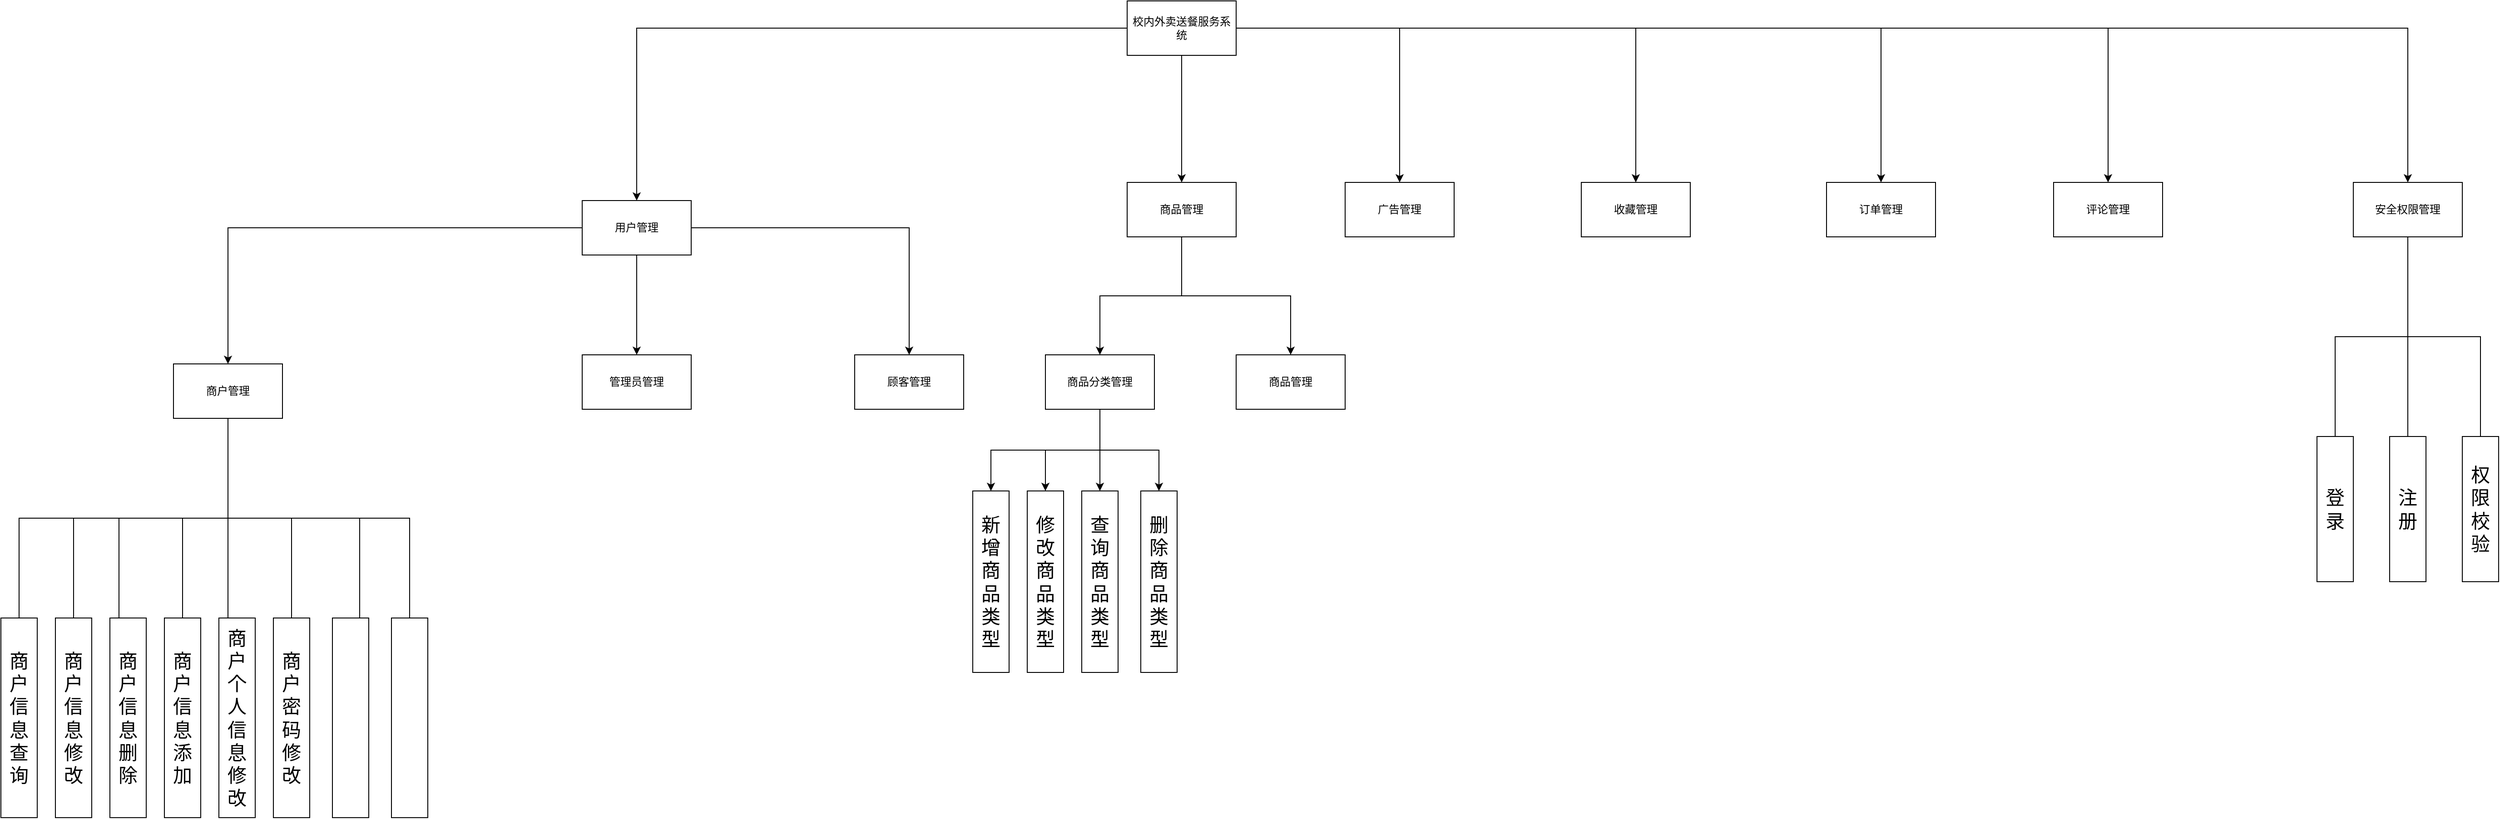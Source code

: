 <mxfile version="22.1.17" type="github">
  <diagram name="功能模块图" id="UFNNuf7H4DtbvUk9X_Pl">
    <mxGraphModel dx="1852" dy="577" grid="1" gridSize="10" guides="1" tooltips="1" connect="1" arrows="1" fold="1" page="1" pageScale="1" pageWidth="850" pageHeight="1100" math="0" shadow="0">
      <root>
        <mxCell id="0" />
        <mxCell id="1" parent="0" />
        <mxCell id="dTfk0oyw1fVU7MO5Swph-3" value="" style="edgeStyle=orthogonalEdgeStyle;rounded=0;orthogonalLoop=1;jettySize=auto;html=1;" parent="1" source="dTfk0oyw1fVU7MO5Swph-1" target="dTfk0oyw1fVU7MO5Swph-2" edge="1">
          <mxGeometry relative="1" as="geometry" />
        </mxCell>
        <mxCell id="bxX21ySd8l-AX6qWNf9H-4" value="" style="edgeStyle=orthogonalEdgeStyle;rounded=0;orthogonalLoop=1;jettySize=auto;html=1;" parent="1" source="dTfk0oyw1fVU7MO5Swph-1" target="bxX21ySd8l-AX6qWNf9H-3" edge="1">
          <mxGeometry relative="1" as="geometry" />
        </mxCell>
        <mxCell id="bxX21ySd8l-AX6qWNf9H-6" value="" style="edgeStyle=orthogonalEdgeStyle;rounded=0;orthogonalLoop=1;jettySize=auto;html=1;" parent="1" source="dTfk0oyw1fVU7MO5Swph-1" target="bxX21ySd8l-AX6qWNf9H-5" edge="1">
          <mxGeometry relative="1" as="geometry" />
        </mxCell>
        <mxCell id="bxX21ySd8l-AX6qWNf9H-8" value="" style="edgeStyle=orthogonalEdgeStyle;rounded=0;orthogonalLoop=1;jettySize=auto;html=1;" parent="1" source="dTfk0oyw1fVU7MO5Swph-1" target="bxX21ySd8l-AX6qWNf9H-7" edge="1">
          <mxGeometry relative="1" as="geometry" />
        </mxCell>
        <mxCell id="bxX21ySd8l-AX6qWNf9H-10" value="" style="edgeStyle=orthogonalEdgeStyle;rounded=0;orthogonalLoop=1;jettySize=auto;html=1;" parent="1" source="dTfk0oyw1fVU7MO5Swph-1" target="bxX21ySd8l-AX6qWNf9H-9" edge="1">
          <mxGeometry relative="1" as="geometry" />
        </mxCell>
        <mxCell id="bxX21ySd8l-AX6qWNf9H-12" style="edgeStyle=orthogonalEdgeStyle;rounded=0;orthogonalLoop=1;jettySize=auto;html=1;entryX=0.5;entryY=0;entryDx=0;entryDy=0;" parent="1" source="dTfk0oyw1fVU7MO5Swph-1" target="bxX21ySd8l-AX6qWNf9H-11" edge="1">
          <mxGeometry relative="1" as="geometry" />
        </mxCell>
        <mxCell id="AY9KM7Tuy-y02ObjgQoO-40" value="" style="edgeStyle=orthogonalEdgeStyle;rounded=0;orthogonalLoop=1;jettySize=auto;html=1;" edge="1" parent="1" source="dTfk0oyw1fVU7MO5Swph-1" target="AY9KM7Tuy-y02ObjgQoO-39">
          <mxGeometry relative="1" as="geometry" />
        </mxCell>
        <mxCell id="dTfk0oyw1fVU7MO5Swph-1" value="校内外卖送餐服务系统" style="rounded=0;whiteSpace=wrap;html=1;" parent="1" vertex="1">
          <mxGeometry x="410" y="180" width="120" height="60" as="geometry" />
        </mxCell>
        <mxCell id="bxX21ySd8l-AX6qWNf9H-14" value="" style="edgeStyle=orthogonalEdgeStyle;rounded=0;orthogonalLoop=1;jettySize=auto;html=1;" parent="1" source="dTfk0oyw1fVU7MO5Swph-2" target="bxX21ySd8l-AX6qWNf9H-13" edge="1">
          <mxGeometry relative="1" as="geometry" />
        </mxCell>
        <mxCell id="bxX21ySd8l-AX6qWNf9H-17" style="edgeStyle=orthogonalEdgeStyle;rounded=0;orthogonalLoop=1;jettySize=auto;html=1;entryX=0.5;entryY=0;entryDx=0;entryDy=0;" parent="1" source="dTfk0oyw1fVU7MO5Swph-2" target="bxX21ySd8l-AX6qWNf9H-15" edge="1">
          <mxGeometry relative="1" as="geometry" />
        </mxCell>
        <mxCell id="M4QG7kPBMcI73K4Nj3vA-2" value="" style="edgeStyle=orthogonalEdgeStyle;rounded=0;orthogonalLoop=1;jettySize=auto;html=1;" edge="1" parent="1" source="dTfk0oyw1fVU7MO5Swph-2" target="M4QG7kPBMcI73K4Nj3vA-1">
          <mxGeometry relative="1" as="geometry" />
        </mxCell>
        <mxCell id="dTfk0oyw1fVU7MO5Swph-2" value="用户管理" style="rounded=0;whiteSpace=wrap;html=1;" parent="1" vertex="1">
          <mxGeometry x="-190" y="400" width="120" height="60" as="geometry" />
        </mxCell>
        <mxCell id="AY9KM7Tuy-y02ObjgQoO-53" value="" style="edgeStyle=orthogonalEdgeStyle;rounded=0;orthogonalLoop=1;jettySize=auto;html=1;" edge="1" parent="1" source="bxX21ySd8l-AX6qWNf9H-3" target="AY9KM7Tuy-y02ObjgQoO-52">
          <mxGeometry relative="1" as="geometry" />
        </mxCell>
        <mxCell id="AY9KM7Tuy-y02ObjgQoO-55" style="edgeStyle=orthogonalEdgeStyle;rounded=0;orthogonalLoop=1;jettySize=auto;html=1;" edge="1" parent="1" source="bxX21ySd8l-AX6qWNf9H-3" target="AY9KM7Tuy-y02ObjgQoO-54">
          <mxGeometry relative="1" as="geometry" />
        </mxCell>
        <mxCell id="bxX21ySd8l-AX6qWNf9H-3" value="商品管理" style="whiteSpace=wrap;html=1;rounded=0;" parent="1" vertex="1">
          <mxGeometry x="410" y="380" width="120" height="60" as="geometry" />
        </mxCell>
        <mxCell id="bxX21ySd8l-AX6qWNf9H-5" value="广告管理" style="whiteSpace=wrap;html=1;rounded=0;" parent="1" vertex="1">
          <mxGeometry x="650" y="380" width="120" height="60" as="geometry" />
        </mxCell>
        <mxCell id="bxX21ySd8l-AX6qWNf9H-7" value="订单管理" style="whiteSpace=wrap;html=1;rounded=0;" parent="1" vertex="1">
          <mxGeometry x="1180" y="380" width="120" height="60" as="geometry" />
        </mxCell>
        <mxCell id="bxX21ySd8l-AX6qWNf9H-9" value="收藏管理" style="whiteSpace=wrap;html=1;rounded=0;" parent="1" vertex="1">
          <mxGeometry x="910" y="380" width="120" height="60" as="geometry" />
        </mxCell>
        <mxCell id="bxX21ySd8l-AX6qWNf9H-11" value="评论管理" style="rounded=0;whiteSpace=wrap;html=1;" parent="1" vertex="1">
          <mxGeometry x="1430" y="380" width="120" height="60" as="geometry" />
        </mxCell>
        <mxCell id="AY9KM7Tuy-y02ObjgQoO-20" style="edgeStyle=orthogonalEdgeStyle;rounded=0;orthogonalLoop=1;jettySize=auto;html=1;exitX=0.25;exitY=1;exitDx=0;exitDy=0;entryX=0.5;entryY=0;entryDx=0;entryDy=0;endArrow=none;endFill=0;" edge="1" parent="1" source="bxX21ySd8l-AX6qWNf9H-13" target="AY9KM7Tuy-y02ObjgQoO-11">
          <mxGeometry relative="1" as="geometry">
            <Array as="points">
              <mxPoint x="-580" y="640" />
              <mxPoint x="-580" y="750" />
              <mxPoint x="-810" y="750" />
            </Array>
          </mxGeometry>
        </mxCell>
        <mxCell id="AY9KM7Tuy-y02ObjgQoO-22" style="edgeStyle=orthogonalEdgeStyle;rounded=0;orthogonalLoop=1;jettySize=auto;html=1;exitX=0.5;exitY=1;exitDx=0;exitDy=0;endArrow=none;endFill=0;" edge="1" parent="1" source="bxX21ySd8l-AX6qWNf9H-13" target="AY9KM7Tuy-y02ObjgQoO-16">
          <mxGeometry relative="1" as="geometry" />
        </mxCell>
        <mxCell id="AY9KM7Tuy-y02ObjgQoO-23" style="edgeStyle=orthogonalEdgeStyle;rounded=0;orthogonalLoop=1;jettySize=auto;html=1;endArrow=none;endFill=0;" edge="1" parent="1" source="bxX21ySd8l-AX6qWNf9H-13" target="AY9KM7Tuy-y02ObjgQoO-14">
          <mxGeometry relative="1" as="geometry" />
        </mxCell>
        <mxCell id="AY9KM7Tuy-y02ObjgQoO-24" style="edgeStyle=orthogonalEdgeStyle;rounded=0;orthogonalLoop=1;jettySize=auto;html=1;entryX=0.75;entryY=0;entryDx=0;entryDy=0;endArrow=none;endFill=0;" edge="1" parent="1" target="AY9KM7Tuy-y02ObjgQoO-15">
          <mxGeometry relative="1" as="geometry">
            <mxPoint x="-580" y="640" as="sourcePoint" />
            <Array as="points">
              <mxPoint x="-580" y="750" />
              <mxPoint x="-435" y="750" />
            </Array>
          </mxGeometry>
        </mxCell>
        <mxCell id="AY9KM7Tuy-y02ObjgQoO-25" style="edgeStyle=orthogonalEdgeStyle;rounded=0;orthogonalLoop=1;jettySize=auto;html=1;exitX=0.5;exitY=1;exitDx=0;exitDy=0;entryX=0.25;entryY=0;entryDx=0;entryDy=0;endArrow=none;endFill=0;" edge="1" parent="1" source="bxX21ySd8l-AX6qWNf9H-13" target="AY9KM7Tuy-y02ObjgQoO-13">
          <mxGeometry relative="1" as="geometry" />
        </mxCell>
        <mxCell id="AY9KM7Tuy-y02ObjgQoO-27" style="edgeStyle=orthogonalEdgeStyle;rounded=0;orthogonalLoop=1;jettySize=auto;html=1;entryX=0.5;entryY=0;entryDx=0;entryDy=0;exitX=0.5;exitY=1;exitDx=0;exitDy=0;endArrow=none;endFill=0;" edge="1" parent="1" source="bxX21ySd8l-AX6qWNf9H-13" target="AY9KM7Tuy-y02ObjgQoO-10">
          <mxGeometry relative="1" as="geometry" />
        </mxCell>
        <mxCell id="AY9KM7Tuy-y02ObjgQoO-28" style="edgeStyle=orthogonalEdgeStyle;rounded=0;orthogonalLoop=1;jettySize=auto;html=1;entryX=0.25;entryY=0;entryDx=0;entryDy=0;exitX=0.5;exitY=1;exitDx=0;exitDy=0;endArrow=none;endFill=0;" edge="1" parent="1" source="bxX21ySd8l-AX6qWNf9H-13" target="AY9KM7Tuy-y02ObjgQoO-8">
          <mxGeometry relative="1" as="geometry" />
        </mxCell>
        <mxCell id="AY9KM7Tuy-y02ObjgQoO-29" style="edgeStyle=orthogonalEdgeStyle;rounded=0;orthogonalLoop=1;jettySize=auto;html=1;entryX=0.5;entryY=0;entryDx=0;entryDy=0;exitX=0.5;exitY=1;exitDx=0;exitDy=0;endArrow=none;endFill=0;" edge="1" parent="1" source="bxX21ySd8l-AX6qWNf9H-13" target="AY9KM7Tuy-y02ObjgQoO-6">
          <mxGeometry relative="1" as="geometry" />
        </mxCell>
        <mxCell id="bxX21ySd8l-AX6qWNf9H-13" value="商户管理" style="whiteSpace=wrap;html=1;rounded=0;" parent="1" vertex="1">
          <mxGeometry x="-640" y="580" width="120" height="60" as="geometry" />
        </mxCell>
        <mxCell id="bxX21ySd8l-AX6qWNf9H-15" value="顾客管理" style="whiteSpace=wrap;html=1;rounded=0;" parent="1" vertex="1">
          <mxGeometry x="110" y="570" width="120" height="60" as="geometry" />
        </mxCell>
        <mxCell id="M4QG7kPBMcI73K4Nj3vA-1" value="管理员管理" style="whiteSpace=wrap;html=1;rounded=0;" vertex="1" parent="1">
          <mxGeometry x="-190" y="570" width="120" height="60" as="geometry" />
        </mxCell>
        <mxCell id="AY9KM7Tuy-y02ObjgQoO-6" value="&lt;font style=&quot;font-size: 21px;&quot;&gt;商户信息修改&lt;/font&gt;" style="whiteSpace=wrap;html=1;rounded=0;" vertex="1" parent="1">
          <mxGeometry x="-770" y="860" width="40" height="220" as="geometry" />
        </mxCell>
        <mxCell id="AY9KM7Tuy-y02ObjgQoO-8" value="&lt;font style=&quot;font-size: 21px;&quot;&gt;商户信息删除&lt;/font&gt;" style="whiteSpace=wrap;html=1;rounded=0;" vertex="1" parent="1">
          <mxGeometry x="-710" y="860" width="40" height="220" as="geometry" />
        </mxCell>
        <mxCell id="AY9KM7Tuy-y02ObjgQoO-10" value="&lt;font style=&quot;font-size: 21px;&quot;&gt;商户信息添加&lt;/font&gt;" style="whiteSpace=wrap;html=1;rounded=0;" vertex="1" parent="1">
          <mxGeometry x="-650" y="860" width="40" height="220" as="geometry" />
        </mxCell>
        <mxCell id="AY9KM7Tuy-y02ObjgQoO-11" value="&lt;font style=&quot;font-size: 21px;&quot;&gt;商户信息查询&lt;/font&gt;" style="html=1;rounded=0;verticalAlign=middle;horizontal=1;align=center;labelPosition=center;verticalLabelPosition=middle;whiteSpace=wrap;" vertex="1" parent="1">
          <mxGeometry x="-830" y="860" width="40" height="220" as="geometry" />
        </mxCell>
        <mxCell id="AY9KM7Tuy-y02ObjgQoO-13" value="&lt;font style=&quot;font-size: 21px;&quot;&gt;商户个人信息修改&lt;/font&gt;" style="whiteSpace=wrap;html=1;rounded=0;" vertex="1" parent="1">
          <mxGeometry x="-590" y="860" width="40" height="220" as="geometry" />
        </mxCell>
        <mxCell id="AY9KM7Tuy-y02ObjgQoO-14" value="&lt;font style=&quot;font-size: 21px;&quot;&gt;商户密码修改&lt;/font&gt;" style="whiteSpace=wrap;html=1;rounded=0;" vertex="1" parent="1">
          <mxGeometry x="-530" y="860" width="40" height="220" as="geometry" />
        </mxCell>
        <mxCell id="AY9KM7Tuy-y02ObjgQoO-15" value="" style="whiteSpace=wrap;html=1;rounded=0;" vertex="1" parent="1">
          <mxGeometry x="-465" y="860" width="40" height="220" as="geometry" />
        </mxCell>
        <mxCell id="AY9KM7Tuy-y02ObjgQoO-16" value="" style="whiteSpace=wrap;html=1;rounded=0;" vertex="1" parent="1">
          <mxGeometry x="-400" y="860" width="40" height="220" as="geometry" />
        </mxCell>
        <mxCell id="AY9KM7Tuy-y02ObjgQoO-46" value="" style="edgeStyle=orthogonalEdgeStyle;rounded=0;orthogonalLoop=1;jettySize=auto;html=1;endArrow=none;endFill=0;" edge="1" parent="1" source="AY9KM7Tuy-y02ObjgQoO-39" target="AY9KM7Tuy-y02ObjgQoO-45">
          <mxGeometry relative="1" as="geometry" />
        </mxCell>
        <mxCell id="AY9KM7Tuy-y02ObjgQoO-50" style="edgeStyle=orthogonalEdgeStyle;rounded=0;orthogonalLoop=1;jettySize=auto;html=1;entryX=0.5;entryY=0;entryDx=0;entryDy=0;endArrow=none;endFill=0;" edge="1" parent="1" source="AY9KM7Tuy-y02ObjgQoO-39" target="AY9KM7Tuy-y02ObjgQoO-48">
          <mxGeometry relative="1" as="geometry" />
        </mxCell>
        <mxCell id="AY9KM7Tuy-y02ObjgQoO-51" style="edgeStyle=orthogonalEdgeStyle;rounded=0;orthogonalLoop=1;jettySize=auto;html=1;endArrow=none;endFill=0;" edge="1" parent="1" source="AY9KM7Tuy-y02ObjgQoO-39" target="AY9KM7Tuy-y02ObjgQoO-49">
          <mxGeometry relative="1" as="geometry" />
        </mxCell>
        <mxCell id="AY9KM7Tuy-y02ObjgQoO-39" value="安全权限管理" style="whiteSpace=wrap;html=1;rounded=0;" vertex="1" parent="1">
          <mxGeometry x="1760" y="380" width="120" height="60" as="geometry" />
        </mxCell>
        <mxCell id="AY9KM7Tuy-y02ObjgQoO-45" value="&lt;font style=&quot;font-size: 21px;&quot;&gt;登录&lt;/font&gt;" style="whiteSpace=wrap;html=1;rounded=0;" vertex="1" parent="1">
          <mxGeometry x="1720" y="660" width="40" height="160" as="geometry" />
        </mxCell>
        <mxCell id="AY9KM7Tuy-y02ObjgQoO-48" value="&lt;font style=&quot;font-size: 21px;&quot;&gt;注册&lt;/font&gt;" style="whiteSpace=wrap;html=1;rounded=0;" vertex="1" parent="1">
          <mxGeometry x="1800" y="660" width="40" height="160" as="geometry" />
        </mxCell>
        <mxCell id="AY9KM7Tuy-y02ObjgQoO-49" value="&lt;font style=&quot;font-size: 21px;&quot;&gt;权限校验&lt;/font&gt;" style="whiteSpace=wrap;html=1;rounded=0;" vertex="1" parent="1">
          <mxGeometry x="1880" y="660" width="40" height="160" as="geometry" />
        </mxCell>
        <mxCell id="AY9KM7Tuy-y02ObjgQoO-61" style="edgeStyle=orthogonalEdgeStyle;rounded=0;orthogonalLoop=1;jettySize=auto;html=1;exitX=0.5;exitY=1;exitDx=0;exitDy=0;entryX=0.5;entryY=0;entryDx=0;entryDy=0;" edge="1" parent="1" source="AY9KM7Tuy-y02ObjgQoO-52" target="AY9KM7Tuy-y02ObjgQoO-60">
          <mxGeometry relative="1" as="geometry" />
        </mxCell>
        <mxCell id="AY9KM7Tuy-y02ObjgQoO-62" style="edgeStyle=orthogonalEdgeStyle;rounded=0;orthogonalLoop=1;jettySize=auto;html=1;exitX=0.5;exitY=1;exitDx=0;exitDy=0;entryX=0.5;entryY=0;entryDx=0;entryDy=0;" edge="1" parent="1" source="AY9KM7Tuy-y02ObjgQoO-52" target="AY9KM7Tuy-y02ObjgQoO-59">
          <mxGeometry relative="1" as="geometry" />
        </mxCell>
        <mxCell id="AY9KM7Tuy-y02ObjgQoO-63" style="edgeStyle=orthogonalEdgeStyle;rounded=0;orthogonalLoop=1;jettySize=auto;html=1;exitX=0.5;exitY=1;exitDx=0;exitDy=0;entryX=0.5;entryY=0;entryDx=0;entryDy=0;" edge="1" parent="1" source="AY9KM7Tuy-y02ObjgQoO-52" target="AY9KM7Tuy-y02ObjgQoO-58">
          <mxGeometry relative="1" as="geometry" />
        </mxCell>
        <mxCell id="AY9KM7Tuy-y02ObjgQoO-64" style="edgeStyle=orthogonalEdgeStyle;rounded=0;orthogonalLoop=1;jettySize=auto;html=1;exitX=0.5;exitY=1;exitDx=0;exitDy=0;" edge="1" parent="1" source="AY9KM7Tuy-y02ObjgQoO-52" target="AY9KM7Tuy-y02ObjgQoO-56">
          <mxGeometry relative="1" as="geometry" />
        </mxCell>
        <mxCell id="AY9KM7Tuy-y02ObjgQoO-52" value="商品分类管理" style="whiteSpace=wrap;html=1;rounded=0;" vertex="1" parent="1">
          <mxGeometry x="320" y="570" width="120" height="60" as="geometry" />
        </mxCell>
        <mxCell id="AY9KM7Tuy-y02ObjgQoO-54" value="商品管理" style="whiteSpace=wrap;html=1;rounded=0;" vertex="1" parent="1">
          <mxGeometry x="530" y="570" width="120" height="60" as="geometry" />
        </mxCell>
        <mxCell id="AY9KM7Tuy-y02ObjgQoO-56" value="新增商品类型" style="whiteSpace=wrap;html=1;rounded=0;fontSize=21;" vertex="1" parent="1">
          <mxGeometry x="240" y="720" width="40" height="200" as="geometry" />
        </mxCell>
        <mxCell id="AY9KM7Tuy-y02ObjgQoO-58" value="&lt;font style=&quot;font-size: 21px;&quot;&gt;删除商品类型&lt;/font&gt;" style="whiteSpace=wrap;html=1;rounded=0;" vertex="1" parent="1">
          <mxGeometry x="425" y="720" width="40" height="200" as="geometry" />
        </mxCell>
        <mxCell id="AY9KM7Tuy-y02ObjgQoO-59" value="&lt;font style=&quot;font-size: 21px;&quot;&gt;查询商品类型&lt;/font&gt;" style="whiteSpace=wrap;html=1;rounded=0;" vertex="1" parent="1">
          <mxGeometry x="360" y="720" width="40" height="200" as="geometry" />
        </mxCell>
        <mxCell id="AY9KM7Tuy-y02ObjgQoO-60" value="修改商品类型" style="whiteSpace=wrap;html=1;rounded=0;fontSize=21;" vertex="1" parent="1">
          <mxGeometry x="300" y="720" width="40" height="200" as="geometry" />
        </mxCell>
      </root>
    </mxGraphModel>
  </diagram>
</mxfile>
